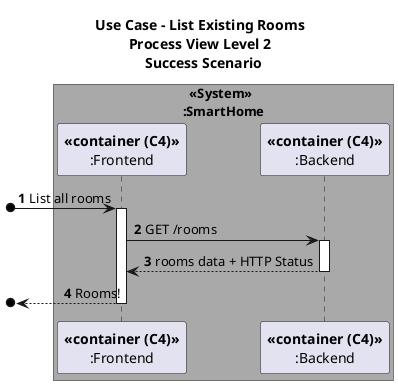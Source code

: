 @startuml

title Use Case - List Existing Rooms \nProcess View Level 2 \n Success Scenario
/'
As a Room Owner [or Power User, or Administrator], I want to get a list of all
devices in a room.
'/
autonumber

!pragma teoz true
box "  <<System>>\n:SmartHome" #DarkGrey

participant "**<<container (C4)>>**\n:Frontend" as FE
participant "**<<container (C4)>>**\n:Backend" as BE

[o-> FE : List all rooms
activate FE
FE -> BE : GET /rooms
activate BE
BE --> FE : rooms data + HTTP Status
deactivate BE
[o<-- FE : Rooms!
deactivate FE
end box


@enduml
